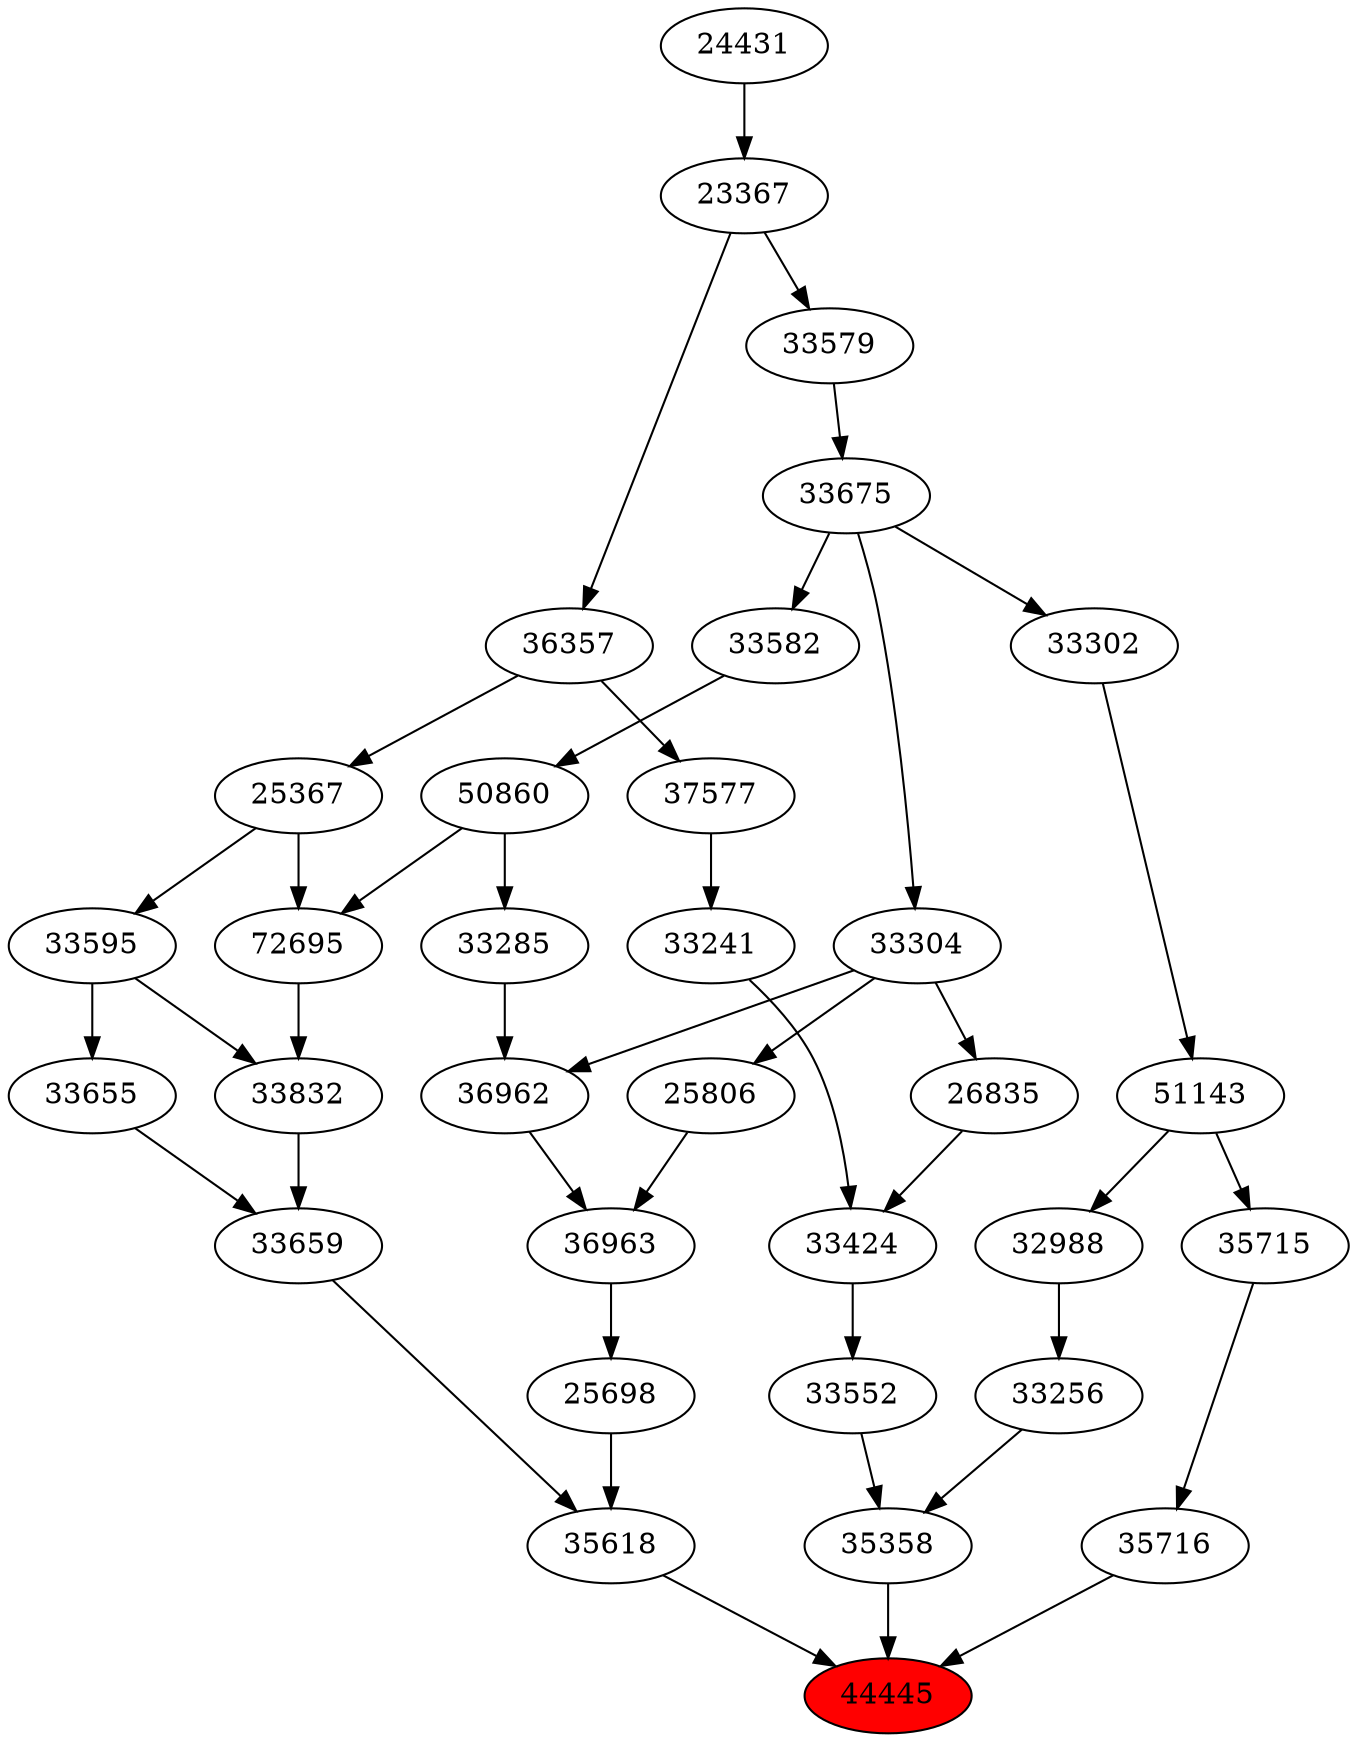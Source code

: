 strict digraph{ 
44445 [label="44445" fillcolor=red style=filled]
35716 -> 44445
35358 -> 44445
35618 -> 44445
35716 [label="35716"]
35715 -> 35716
35358 [label="35358"]
33552 -> 35358
33256 -> 35358
35618 [label="35618"]
25698 -> 35618
33659 -> 35618
35715 [label="35715"]
51143 -> 35715
33552 [label="33552"]
33424 -> 33552
33256 [label="33256"]
32988 -> 33256
25698 [label="25698"]
36963 -> 25698
33659 [label="33659"]
33655 -> 33659
33832 -> 33659
51143 [label="51143"]
33302 -> 51143
33424 [label="33424"]
33241 -> 33424
26835 -> 33424
32988 [label="32988"]
51143 -> 32988
36963 [label="36963"]
36962 -> 36963
25806 -> 36963
33655 [label="33655"]
33595 -> 33655
33832 [label="33832"]
72695 -> 33832
33595 -> 33832
33302 [label="33302"]
33675 -> 33302
33241 [label="33241"]
37577 -> 33241
26835 [label="26835"]
33304 -> 26835
36962 [label="36962"]
33285 -> 36962
33304 -> 36962
25806 [label="25806"]
33304 -> 25806
33595 [label="33595"]
25367 -> 33595
72695 [label="72695"]
50860 -> 72695
25367 -> 72695
33675 [label="33675"]
33579 -> 33675
37577 [label="37577"]
36357 -> 37577
33304 [label="33304"]
33675 -> 33304
33285 [label="33285"]
50860 -> 33285
25367 [label="25367"]
36357 -> 25367
50860 [label="50860"]
33582 -> 50860
33579 [label="33579"]
23367 -> 33579
36357 [label="36357"]
23367 -> 36357
33582 [label="33582"]
33675 -> 33582
23367 [label="23367"]
24431 -> 23367
24431 [label="24431"]
}